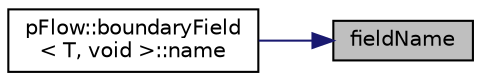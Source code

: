 digraph "fieldName"
{
 // LATEX_PDF_SIZE
  edge [fontname="Helvetica",fontsize="10",labelfontname="Helvetica",labelfontsize="10"];
  node [fontname="Helvetica",fontsize="10",shape=record];
  rankdir="RL";
  Node1 [label="fieldName",height=0.2,width=0.4,color="black", fillcolor="grey75", style="filled", fontcolor="black",tooltip=" "];
  Node1 -> Node2 [dir="back",color="midnightblue",fontsize="10",style="solid",fontname="Helvetica"];
  Node2 [label="pFlow::boundaryField\l\< T, void \>::name",height=0.2,width=0.4,color="black", fillcolor="white", style="filled",URL="$classpFlow_1_1boundaryField.html#a83f9a8e30fb37f90e9a6436f4470aaa2",tooltip=" "];
}
